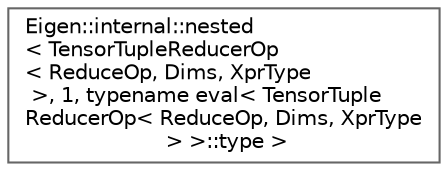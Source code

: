digraph "类继承关系图"
{
 // LATEX_PDF_SIZE
  bgcolor="transparent";
  edge [fontname=Helvetica,fontsize=10,labelfontname=Helvetica,labelfontsize=10];
  node [fontname=Helvetica,fontsize=10,shape=box,height=0.2,width=0.4];
  rankdir="LR";
  Node0 [id="Node000000",label="Eigen::internal::nested\l\< TensorTupleReducerOp\l\< ReduceOp, Dims, XprType\l \>, 1, typename eval\< TensorTuple\lReducerOp\< ReduceOp, Dims, XprType\l \> \>::type \>",height=0.2,width=0.4,color="grey40", fillcolor="white", style="filled",URL="$struct_eigen_1_1internal_1_1nested_3_01_tensor_tuple_reducer_op_3_01_reduce_op_00_01_dims_00_01_821bbc2beef8f62325eb5ce9ac37fcf5.html",tooltip=" "];
}
